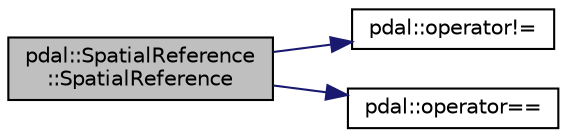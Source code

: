 digraph "pdal::SpatialReference::SpatialReference"
{
  edge [fontname="Helvetica",fontsize="10",labelfontname="Helvetica",labelfontsize="10"];
  node [fontname="Helvetica",fontsize="10",shape=record];
  rankdir="LR";
  Node1 [label="pdal::SpatialReference\l::SpatialReference",height=0.2,width=0.4,color="black", fillcolor="grey75", style="filled", fontcolor="black"];
  Node1 -> Node2 [color="midnightblue",fontsize="10",style="solid",fontname="Helvetica"];
  Node2 [label="pdal::operator!=",height=0.2,width=0.4,color="black", fillcolor="white", style="filled",URL="$namespacepdal.html#a6fe51589edbe6b7225c3402324a5cde9"];
  Node1 -> Node3 [color="midnightblue",fontsize="10",style="solid",fontname="Helvetica"];
  Node3 [label="pdal::operator==",height=0.2,width=0.4,color="black", fillcolor="white", style="filled",URL="$namespacepdal.html#a889695160494eb7dac1eeb16a5db6739"];
}
